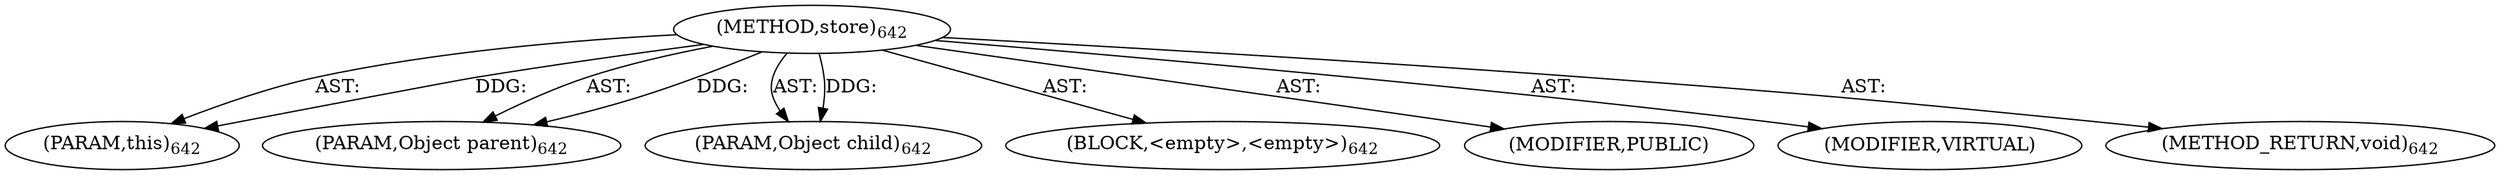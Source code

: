 digraph "store" {  
"111669149743" [label = <(METHOD,store)<SUB>642</SUB>> ]
"115964117154" [label = <(PARAM,this)<SUB>642</SUB>> ]
"115964117155" [label = <(PARAM,Object parent)<SUB>642</SUB>> ]
"115964117156" [label = <(PARAM,Object child)<SUB>642</SUB>> ]
"25769803972" [label = <(BLOCK,&lt;empty&gt;,&lt;empty&gt;)<SUB>642</SUB>> ]
"133143986296" [label = <(MODIFIER,PUBLIC)> ]
"133143986297" [label = <(MODIFIER,VIRTUAL)> ]
"128849018927" [label = <(METHOD_RETURN,void)<SUB>642</SUB>> ]
  "111669149743" -> "115964117154"  [ label = "AST: "] 
  "111669149743" -> "115964117155"  [ label = "AST: "] 
  "111669149743" -> "115964117156"  [ label = "AST: "] 
  "111669149743" -> "25769803972"  [ label = "AST: "] 
  "111669149743" -> "133143986296"  [ label = "AST: "] 
  "111669149743" -> "133143986297"  [ label = "AST: "] 
  "111669149743" -> "128849018927"  [ label = "AST: "] 
  "111669149743" -> "115964117154"  [ label = "DDG: "] 
  "111669149743" -> "115964117155"  [ label = "DDG: "] 
  "111669149743" -> "115964117156"  [ label = "DDG: "] 
}

